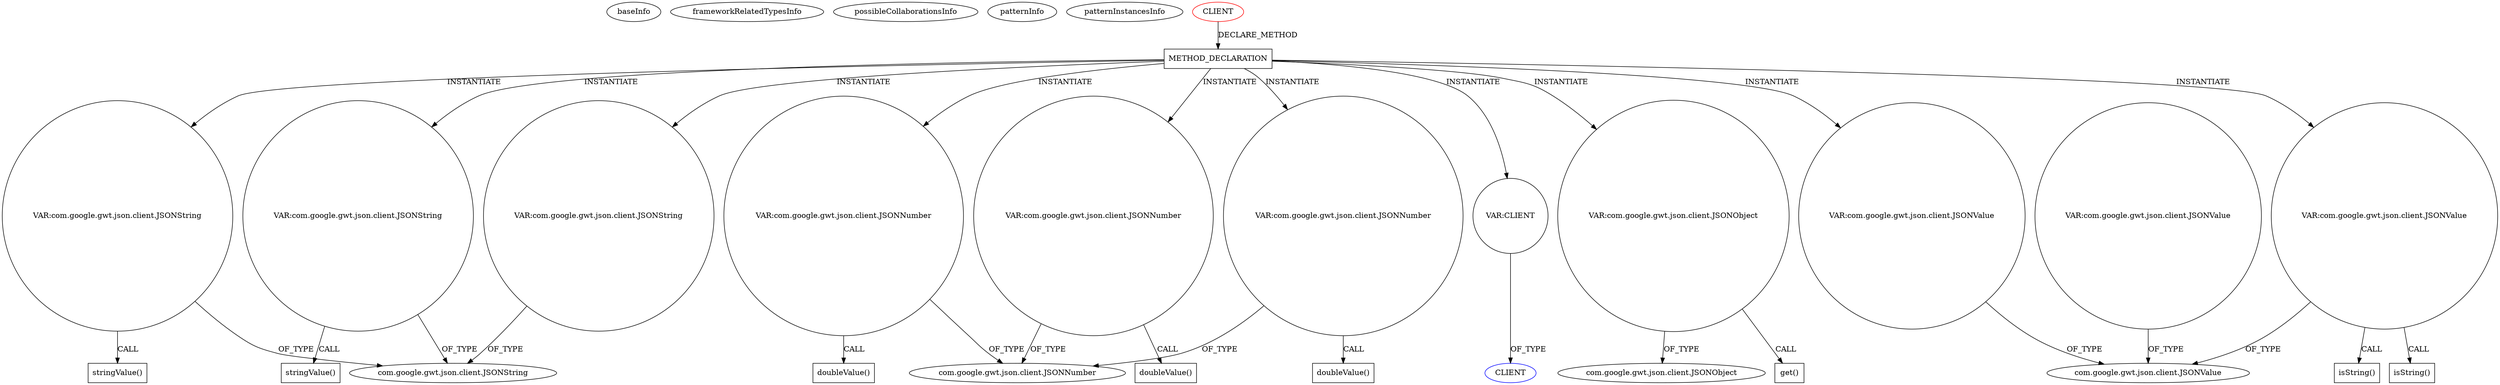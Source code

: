 digraph {
baseInfo[graphId=1707,category="pattern",isAnonymous=false,possibleRelation=false]
frameworkRelatedTypesInfo[]
possibleCollaborationsInfo[]
patternInfo[frequency=2.0,patternRootClient=0]
patternInstancesInfo[0="rwl-GoogleMapWidget~/rwl-GoogleMapWidget/GoogleMapWidget-master/src/main/java/org/vaadin/hezamu/googlemapwidget/widgetset/client/ui/VGoogleMap.java~MarkerRetrieveCommand~4442",1="daonb-obudget~/daonb-obudget/obudget-master/src/client/src/org/obudget/client/Application.java~Application~1154"]
43[label="com.google.gwt.json.client.JSONString",vertexType="FRAMEWORK_CLASS_TYPE",isFrameworkType=false]
41[label="VAR:com.google.gwt.json.client.JSONString",vertexType="VARIABLE_EXPRESION",isFrameworkType=false,shape=circle]
23[label="METHOD_DECLARATION",vertexType="CLIENT_METHOD_DECLARATION",isFrameworkType=false,shape=box]
0[label="CLIENT",vertexType="ROOT_CLIENT_CLASS_DECLARATION",isFrameworkType=false,color=red]
129[label="VAR:com.google.gwt.json.client.JSONNumber",vertexType="VARIABLE_EXPRESION",isFrameworkType=false,shape=circle]
106[label="VAR:com.google.gwt.json.client.JSONNumber",vertexType="VARIABLE_EXPRESION",isFrameworkType=false,shape=circle]
138[label="VAR:com.google.gwt.json.client.JSONNumber",vertexType="VARIABLE_EXPRESION",isFrameworkType=false,shape=circle]
160[label="VAR:CLIENT",vertexType="VARIABLE_EXPRESION",isFrameworkType=false,shape=circle]
139[label="doubleValue()",vertexType="INSIDE_CALL",isFrameworkType=false,shape=box]
107[label="doubleValue()",vertexType="INSIDE_CALL",isFrameworkType=false,shape=box]
133[label="doubleValue()",vertexType="INSIDE_CALL",isFrameworkType=false,shape=box]
164[label="stringValue()",vertexType="INSIDE_CALL",isFrameworkType=false,shape=box]
105[label="com.google.gwt.json.client.JSONNumber",vertexType="FRAMEWORK_CLASS_TYPE",isFrameworkType=false]
161[label="CLIENT",vertexType="REFERENCE_CLIENT_CLASS_DECLARATION",isFrameworkType=false,color=blue]
70[label="VAR:com.google.gwt.json.client.JSONString",vertexType="VARIABLE_EXPRESION",isFrameworkType=false,shape=circle]
71[label="stringValue()",vertexType="INSIDE_CALL",isFrameworkType=false,shape=box]
120[label="VAR:com.google.gwt.json.client.JSONString",vertexType="VARIABLE_EXPRESION",isFrameworkType=false,shape=circle]
33[label="VAR:com.google.gwt.json.client.JSONObject",vertexType="VARIABLE_EXPRESION",isFrameworkType=false,shape=circle]
34[label="get()",vertexType="INSIDE_CALL",isFrameworkType=false,shape=box]
35[label="com.google.gwt.json.client.JSONObject",vertexType="FRAMEWORK_CLASS_TYPE",isFrameworkType=false]
36[label="VAR:com.google.gwt.json.client.JSONValue",vertexType="VARIABLE_EXPRESION",isFrameworkType=false,shape=circle]
22[label="com.google.gwt.json.client.JSONValue",vertexType="FRAMEWORK_CLASS_TYPE",isFrameworkType=false]
67[label="isString()",vertexType="INSIDE_CALL",isFrameworkType=false,shape=box]
20[label="VAR:com.google.gwt.json.client.JSONValue",vertexType="VARIABLE_EXPRESION",isFrameworkType=false,shape=circle]
28[label="VAR:com.google.gwt.json.client.JSONValue",vertexType="VARIABLE_EXPRESION",isFrameworkType=false,shape=circle]
119[label="isString()",vertexType="INSIDE_CALL",isFrameworkType=false,shape=box]
106->105[label="OF_TYPE"]
36->119[label="CALL"]
23->138[label="INSTANTIATE"]
36->22[label="OF_TYPE"]
23->70[label="INSTANTIATE"]
23->28[label="INSTANTIATE"]
129->133[label="CALL"]
138->105[label="OF_TYPE"]
70->71[label="CALL"]
23->106[label="INSTANTIATE"]
20->22[label="OF_TYPE"]
23->41[label="INSTANTIATE"]
23->129[label="INSTANTIATE"]
160->161[label="OF_TYPE"]
70->43[label="OF_TYPE"]
23->120[label="INSTANTIATE"]
120->43[label="OF_TYPE"]
41->43[label="OF_TYPE"]
138->139[label="CALL"]
0->23[label="DECLARE_METHOD"]
23->160[label="INSTANTIATE"]
41->164[label="CALL"]
23->33[label="INSTANTIATE"]
23->36[label="INSTANTIATE"]
28->22[label="OF_TYPE"]
129->105[label="OF_TYPE"]
106->107[label="CALL"]
33->34[label="CALL"]
36->67[label="CALL"]
33->35[label="OF_TYPE"]
}
